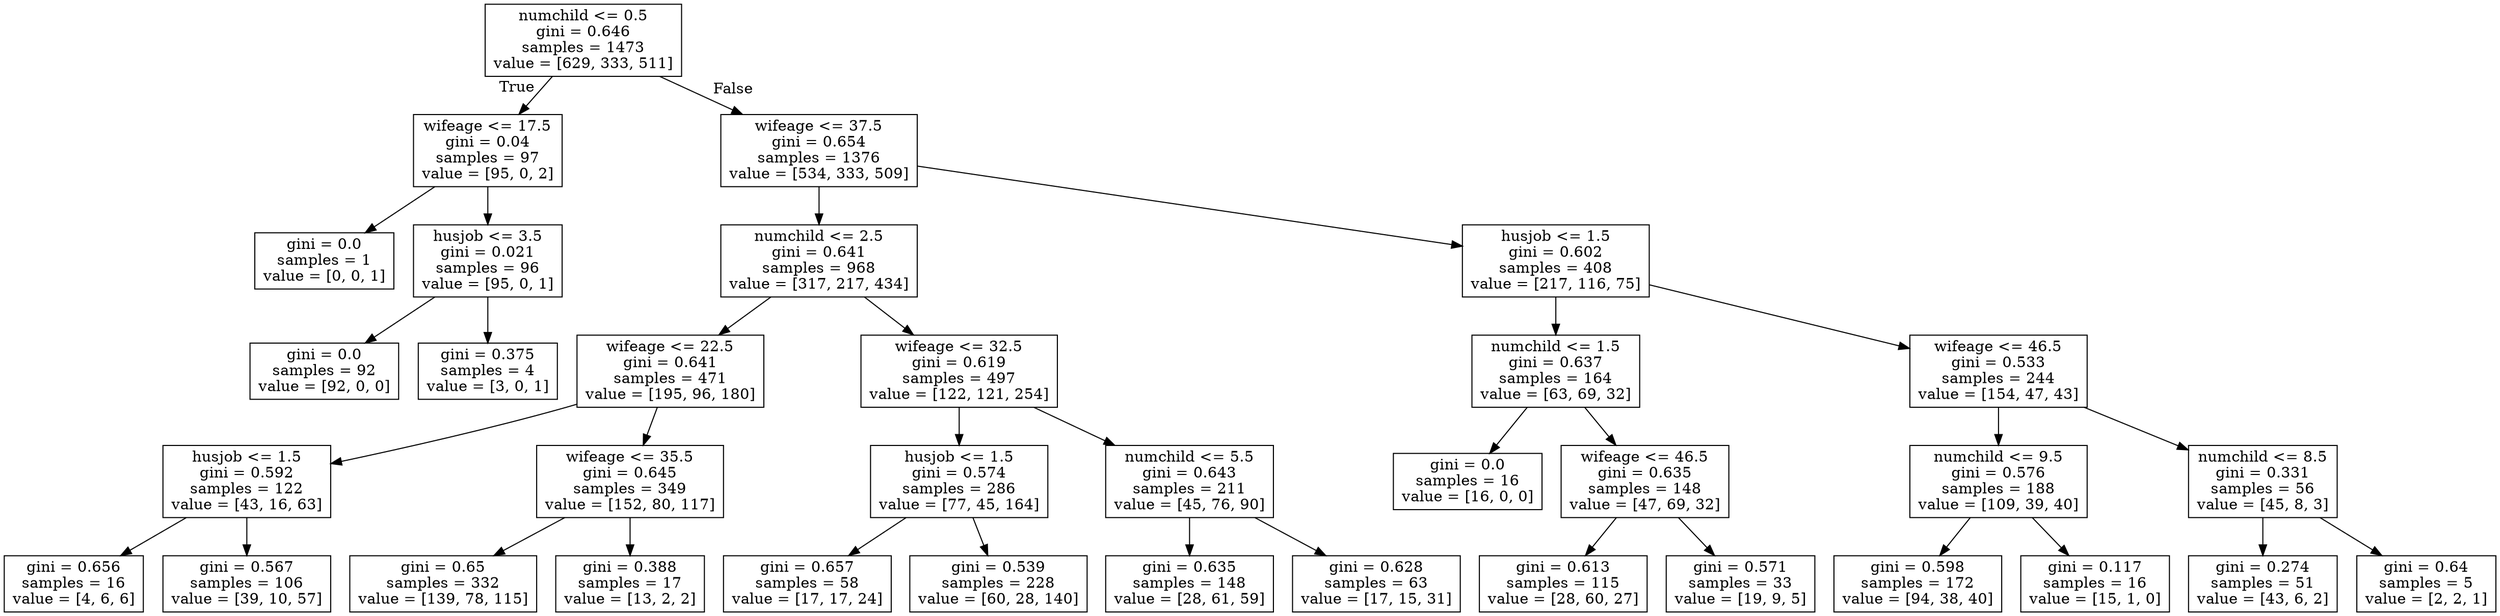 digraph Tree {
node [shape=box] ;
0 [label="numchild <= 0.5\ngini = 0.646\nsamples = 1473\nvalue = [629, 333, 511]"] ;
1 [label="wifeage <= 17.5\ngini = 0.04\nsamples = 97\nvalue = [95, 0, 2]"] ;
0 -> 1 [labeldistance=2.5, labelangle=45, headlabel="True"] ;
2 [label="gini = 0.0\nsamples = 1\nvalue = [0, 0, 1]"] ;
1 -> 2 ;
3 [label="husjob <= 3.5\ngini = 0.021\nsamples = 96\nvalue = [95, 0, 1]"] ;
1 -> 3 ;
4 [label="gini = 0.0\nsamples = 92\nvalue = [92, 0, 0]"] ;
3 -> 4 ;
5 [label="gini = 0.375\nsamples = 4\nvalue = [3, 0, 1]"] ;
3 -> 5 ;
6 [label="wifeage <= 37.5\ngini = 0.654\nsamples = 1376\nvalue = [534, 333, 509]"] ;
0 -> 6 [labeldistance=2.5, labelangle=-45, headlabel="False"] ;
7 [label="numchild <= 2.5\ngini = 0.641\nsamples = 968\nvalue = [317, 217, 434]"] ;
6 -> 7 ;
8 [label="wifeage <= 22.5\ngini = 0.641\nsamples = 471\nvalue = [195, 96, 180]"] ;
7 -> 8 ;
9 [label="husjob <= 1.5\ngini = 0.592\nsamples = 122\nvalue = [43, 16, 63]"] ;
8 -> 9 ;
10 [label="gini = 0.656\nsamples = 16\nvalue = [4, 6, 6]"] ;
9 -> 10 ;
11 [label="gini = 0.567\nsamples = 106\nvalue = [39, 10, 57]"] ;
9 -> 11 ;
12 [label="wifeage <= 35.5\ngini = 0.645\nsamples = 349\nvalue = [152, 80, 117]"] ;
8 -> 12 ;
13 [label="gini = 0.65\nsamples = 332\nvalue = [139, 78, 115]"] ;
12 -> 13 ;
14 [label="gini = 0.388\nsamples = 17\nvalue = [13, 2, 2]"] ;
12 -> 14 ;
15 [label="wifeage <= 32.5\ngini = 0.619\nsamples = 497\nvalue = [122, 121, 254]"] ;
7 -> 15 ;
16 [label="husjob <= 1.5\ngini = 0.574\nsamples = 286\nvalue = [77, 45, 164]"] ;
15 -> 16 ;
17 [label="gini = 0.657\nsamples = 58\nvalue = [17, 17, 24]"] ;
16 -> 17 ;
18 [label="gini = 0.539\nsamples = 228\nvalue = [60, 28, 140]"] ;
16 -> 18 ;
19 [label="numchild <= 5.5\ngini = 0.643\nsamples = 211\nvalue = [45, 76, 90]"] ;
15 -> 19 ;
20 [label="gini = 0.635\nsamples = 148\nvalue = [28, 61, 59]"] ;
19 -> 20 ;
21 [label="gini = 0.628\nsamples = 63\nvalue = [17, 15, 31]"] ;
19 -> 21 ;
22 [label="husjob <= 1.5\ngini = 0.602\nsamples = 408\nvalue = [217, 116, 75]"] ;
6 -> 22 ;
23 [label="numchild <= 1.5\ngini = 0.637\nsamples = 164\nvalue = [63, 69, 32]"] ;
22 -> 23 ;
24 [label="gini = 0.0\nsamples = 16\nvalue = [16, 0, 0]"] ;
23 -> 24 ;
25 [label="wifeage <= 46.5\ngini = 0.635\nsamples = 148\nvalue = [47, 69, 32]"] ;
23 -> 25 ;
26 [label="gini = 0.613\nsamples = 115\nvalue = [28, 60, 27]"] ;
25 -> 26 ;
27 [label="gini = 0.571\nsamples = 33\nvalue = [19, 9, 5]"] ;
25 -> 27 ;
28 [label="wifeage <= 46.5\ngini = 0.533\nsamples = 244\nvalue = [154, 47, 43]"] ;
22 -> 28 ;
29 [label="numchild <= 9.5\ngini = 0.576\nsamples = 188\nvalue = [109, 39, 40]"] ;
28 -> 29 ;
30 [label="gini = 0.598\nsamples = 172\nvalue = [94, 38, 40]"] ;
29 -> 30 ;
31 [label="gini = 0.117\nsamples = 16\nvalue = [15, 1, 0]"] ;
29 -> 31 ;
32 [label="numchild <= 8.5\ngini = 0.331\nsamples = 56\nvalue = [45, 8, 3]"] ;
28 -> 32 ;
33 [label="gini = 0.274\nsamples = 51\nvalue = [43, 6, 2]"] ;
32 -> 33 ;
34 [label="gini = 0.64\nsamples = 5\nvalue = [2, 2, 1]"] ;
32 -> 34 ;
}
